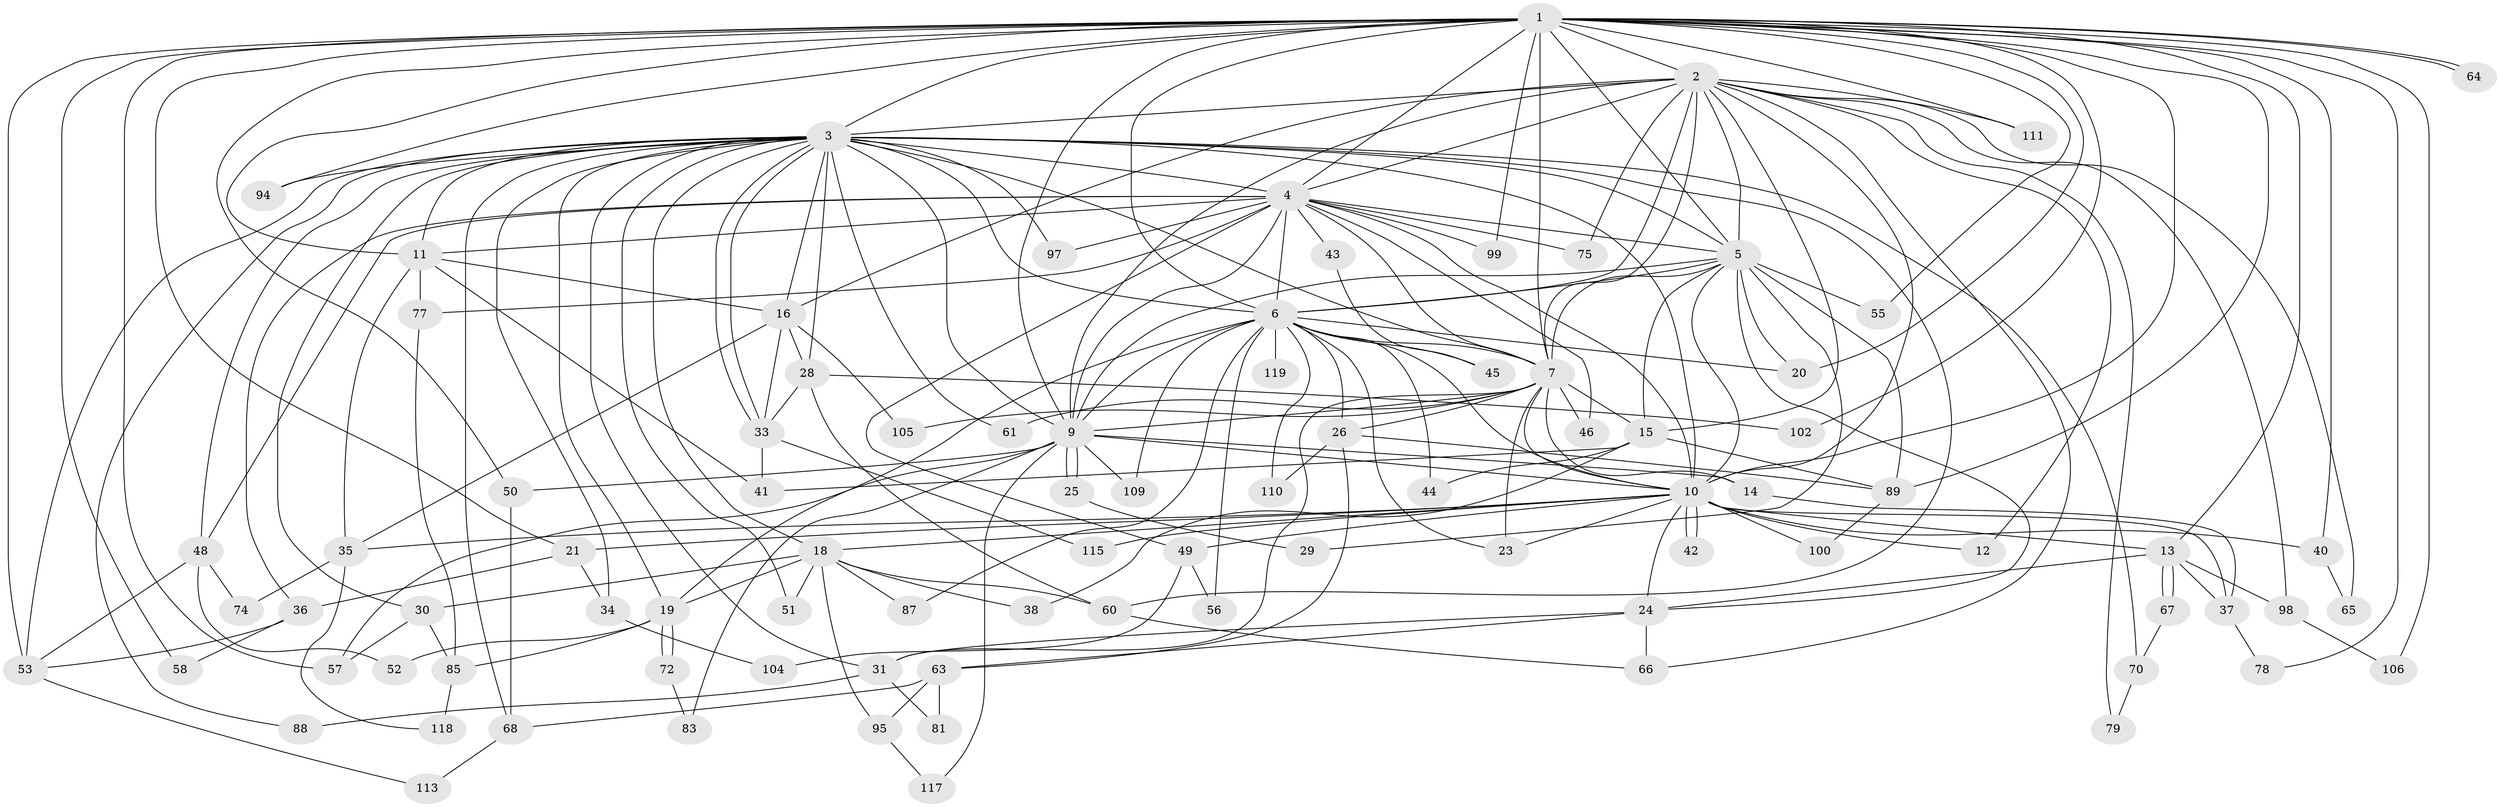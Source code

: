 // original degree distribution, {30: 0.01680672268907563, 18: 0.01680672268907563, 13: 0.008403361344537815, 15: 0.008403361344537815, 22: 0.008403361344537815, 17: 0.01680672268907563, 25: 0.008403361344537815, 5: 0.025210084033613446, 2: 0.4789915966386555, 7: 0.03361344537815126, 3: 0.226890756302521, 4: 0.11764705882352941, 9: 0.008403361344537815, 6: 0.025210084033613446}
// Generated by graph-tools (version 1.1) at 2025/11/02/27/25 16:11:00]
// undirected, 89 vertices, 216 edges
graph export_dot {
graph [start="1"]
  node [color=gray90,style=filled];
  1 [super="+22"];
  2 [super="+69"];
  3 [super="+27"];
  4 [super="+8"];
  5 [super="+103"];
  6 [super="+96"];
  7 [super="+112"];
  9 [super="+39"];
  10 [super="+62"];
  11 [super="+17"];
  12;
  13;
  14;
  15;
  16 [super="+92"];
  18 [super="+90"];
  19;
  20 [super="+73"];
  21;
  23 [super="+82"];
  24 [super="+32"];
  25;
  26 [super="+93"];
  28 [super="+54"];
  29;
  30 [super="+76"];
  31 [super="+107"];
  33 [super="+59"];
  34;
  35 [super="+108"];
  36 [super="+101"];
  37 [super="+84"];
  38;
  40;
  41 [super="+47"];
  42;
  43;
  44;
  45;
  46;
  48 [super="+116"];
  49;
  50;
  51;
  52;
  53 [super="+71"];
  55;
  56;
  57;
  58;
  60;
  61;
  63 [super="+80"];
  64;
  65;
  66 [super="+86"];
  67;
  68;
  70;
  72;
  74;
  75;
  77;
  78;
  79;
  81;
  83;
  85 [super="+114"];
  87;
  88;
  89 [super="+91"];
  94;
  95;
  97;
  98;
  99;
  100;
  102;
  104;
  105;
  106;
  109;
  110;
  111;
  113;
  115;
  117;
  118;
  119;
  1 -- 2 [weight=2];
  1 -- 3;
  1 -- 4 [weight=2];
  1 -- 5;
  1 -- 6 [weight=2];
  1 -- 7;
  1 -- 9;
  1 -- 10;
  1 -- 13;
  1 -- 21;
  1 -- 40;
  1 -- 50;
  1 -- 53 [weight=2];
  1 -- 55;
  1 -- 57;
  1 -- 58;
  1 -- 64;
  1 -- 64;
  1 -- 78;
  1 -- 89;
  1 -- 94;
  1 -- 99;
  1 -- 106;
  1 -- 111;
  1 -- 102;
  1 -- 20;
  1 -- 11;
  2 -- 3;
  2 -- 4 [weight=2];
  2 -- 5;
  2 -- 6;
  2 -- 7;
  2 -- 9;
  2 -- 10;
  2 -- 12;
  2 -- 15;
  2 -- 16;
  2 -- 65;
  2 -- 75;
  2 -- 79;
  2 -- 98;
  2 -- 111;
  2 -- 66;
  3 -- 4 [weight=2];
  3 -- 5;
  3 -- 6 [weight=2];
  3 -- 7;
  3 -- 9;
  3 -- 10 [weight=2];
  3 -- 11;
  3 -- 18;
  3 -- 28;
  3 -- 30;
  3 -- 33;
  3 -- 33;
  3 -- 34;
  3 -- 51;
  3 -- 53;
  3 -- 60;
  3 -- 61;
  3 -- 68;
  3 -- 70;
  3 -- 88;
  3 -- 94;
  3 -- 97;
  3 -- 31;
  3 -- 19;
  3 -- 48;
  3 -- 16;
  4 -- 5 [weight=2];
  4 -- 6 [weight=2];
  4 -- 7 [weight=2];
  4 -- 9 [weight=3];
  4 -- 10 [weight=2];
  4 -- 11;
  4 -- 43 [weight=2];
  4 -- 77;
  4 -- 97;
  4 -- 75;
  4 -- 99;
  4 -- 36;
  4 -- 46;
  4 -- 48;
  4 -- 49;
  5 -- 6;
  5 -- 7;
  5 -- 9;
  5 -- 10;
  5 -- 20;
  5 -- 24;
  5 -- 29;
  5 -- 55;
  5 -- 89;
  5 -- 15;
  6 -- 7;
  6 -- 9;
  6 -- 10;
  6 -- 19;
  6 -- 20;
  6 -- 23;
  6 -- 26;
  6 -- 44;
  6 -- 45;
  6 -- 56;
  6 -- 87;
  6 -- 109;
  6 -- 110;
  6 -- 119 [weight=2];
  7 -- 9;
  7 -- 10 [weight=2];
  7 -- 14;
  7 -- 15;
  7 -- 26;
  7 -- 31;
  7 -- 46;
  7 -- 61;
  7 -- 105;
  7 -- 23;
  9 -- 10;
  9 -- 14;
  9 -- 25;
  9 -- 25;
  9 -- 50;
  9 -- 57;
  9 -- 83;
  9 -- 117;
  9 -- 109;
  10 -- 12;
  10 -- 13;
  10 -- 18;
  10 -- 21;
  10 -- 23;
  10 -- 35;
  10 -- 37;
  10 -- 40;
  10 -- 42;
  10 -- 42;
  10 -- 49;
  10 -- 100;
  10 -- 115;
  10 -- 24;
  11 -- 16;
  11 -- 77;
  11 -- 41;
  11 -- 35;
  13 -- 24;
  13 -- 67;
  13 -- 67;
  13 -- 98;
  13 -- 37;
  14 -- 37;
  15 -- 38;
  15 -- 41;
  15 -- 44;
  15 -- 89;
  16 -- 28;
  16 -- 35;
  16 -- 105;
  16 -- 33;
  18 -- 19;
  18 -- 30;
  18 -- 38;
  18 -- 51;
  18 -- 87;
  18 -- 95;
  18 -- 60;
  19 -- 52;
  19 -- 72;
  19 -- 72;
  19 -- 85;
  21 -- 34;
  21 -- 36;
  24 -- 31;
  24 -- 63;
  24 -- 66;
  25 -- 29;
  26 -- 63;
  26 -- 110;
  26 -- 89;
  28 -- 33;
  28 -- 102;
  28 -- 60;
  30 -- 85;
  30 -- 57;
  31 -- 81;
  31 -- 88;
  33 -- 115;
  33 -- 41;
  34 -- 104;
  35 -- 74;
  35 -- 118;
  36 -- 58;
  36 -- 53;
  37 -- 78;
  40 -- 65;
  43 -- 45;
  48 -- 52;
  48 -- 74;
  48 -- 53;
  49 -- 56;
  49 -- 104;
  50 -- 68;
  53 -- 113;
  60 -- 66;
  63 -- 81;
  63 -- 68;
  63 -- 95;
  67 -- 70;
  68 -- 113;
  70 -- 79;
  72 -- 83;
  77 -- 85;
  85 -- 118;
  89 -- 100;
  95 -- 117;
  98 -- 106;
}
